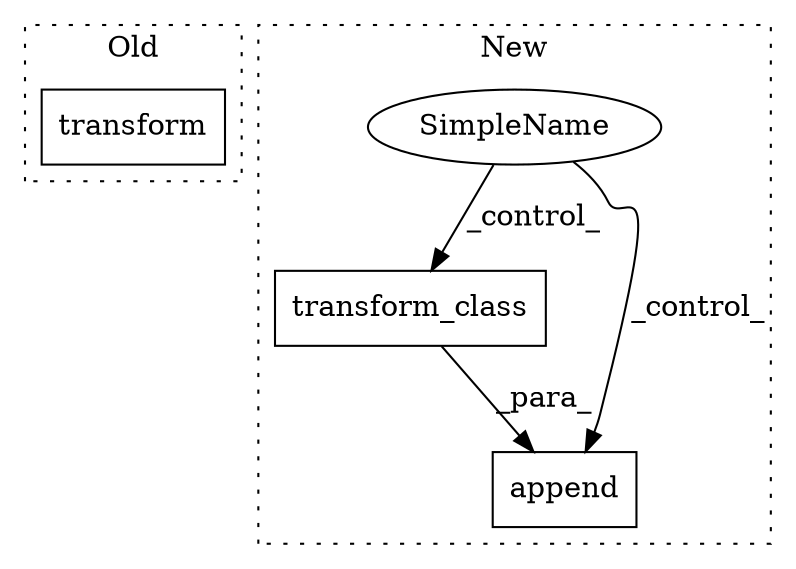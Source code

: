 digraph G {
subgraph cluster0 {
1 [label="transform" a="32" s="719" l="11" shape="box"];
label = "Old";
style="dotted";
}
subgraph cluster1 {
2 [label="transform_class" a="32" s="971" l="17" shape="box"];
3 [label="SimpleName" a="42" s="" l="" shape="ellipse"];
4 [label="append" a="32" s="1047,1081" l="7,1" shape="box"];
label = "New";
style="dotted";
}
2 -> 4 [label="_para_"];
3 -> 2 [label="_control_"];
3 -> 4 [label="_control_"];
}